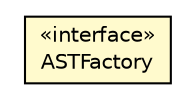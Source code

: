 #!/usr/local/bin/dot
#
# Class diagram 
# Generated by UMLGraph version 5.1 (http://www.umlgraph.org/)
#

digraph G {
	edge [fontname="Helvetica",fontsize=10,labelfontname="Helvetica",labelfontsize=10];
	node [fontname="Helvetica",fontsize=10,shape=plaintext];
	nodesep=0.25;
	ranksep=0.5;
	// org.androidtransfuse.analysis.adapter.ASTFactory
	c49412 [label=<<table title="org.androidtransfuse.analysis.adapter.ASTFactory" border="0" cellborder="1" cellspacing="0" cellpadding="2" port="p" bgcolor="lemonChiffon" href="./ASTFactory.html">
		<tr><td><table border="0" cellspacing="0" cellpadding="1">
<tr><td align="center" balign="center"> &#171;interface&#187; </td></tr>
<tr><td align="center" balign="center"> ASTFactory </td></tr>
		</table></td></tr>
		</table>>, fontname="Helvetica", fontcolor="black", fontsize=10.0];
}

